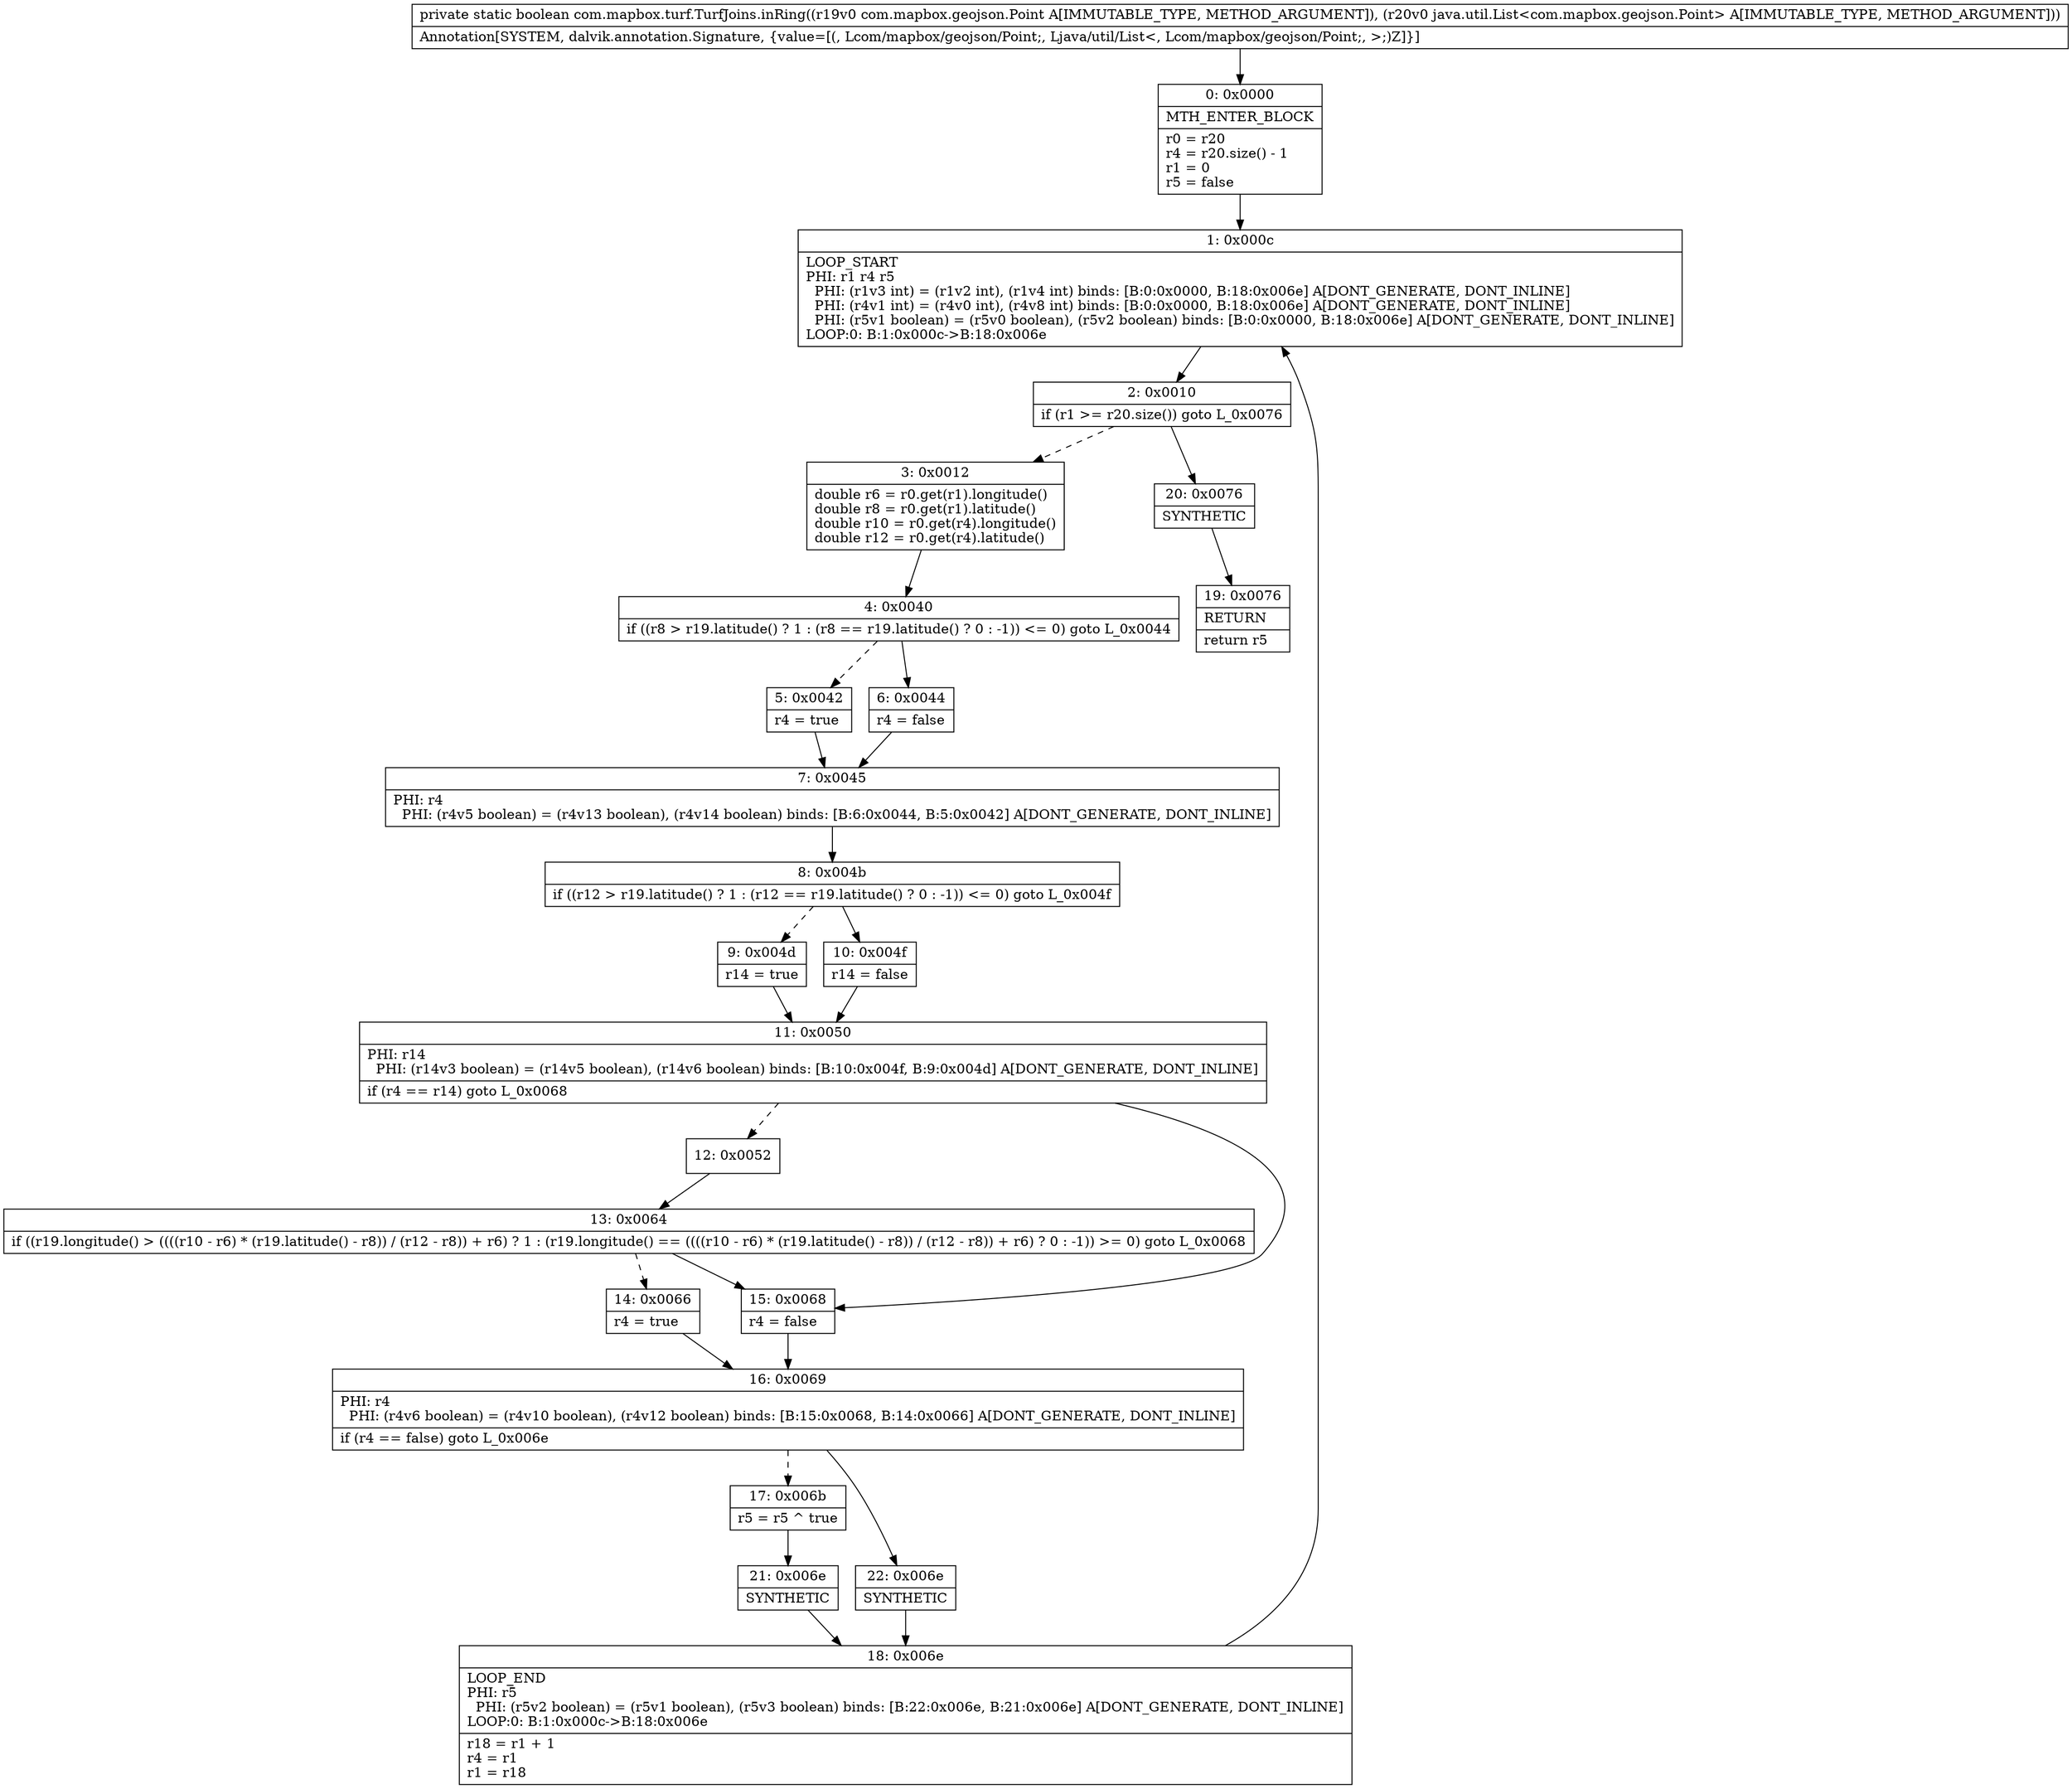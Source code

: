 digraph "CFG forcom.mapbox.turf.TurfJoins.inRing(Lcom\/mapbox\/geojson\/Point;Ljava\/util\/List;)Z" {
Node_0 [shape=record,label="{0\:\ 0x0000|MTH_ENTER_BLOCK\l|r0 = r20\lr4 = r20.size() \- 1\lr1 = 0\lr5 = false\l}"];
Node_1 [shape=record,label="{1\:\ 0x000c|LOOP_START\lPHI: r1 r4 r5 \l  PHI: (r1v3 int) = (r1v2 int), (r1v4 int) binds: [B:0:0x0000, B:18:0x006e] A[DONT_GENERATE, DONT_INLINE]\l  PHI: (r4v1 int) = (r4v0 int), (r4v8 int) binds: [B:0:0x0000, B:18:0x006e] A[DONT_GENERATE, DONT_INLINE]\l  PHI: (r5v1 boolean) = (r5v0 boolean), (r5v2 boolean) binds: [B:0:0x0000, B:18:0x006e] A[DONT_GENERATE, DONT_INLINE]\lLOOP:0: B:1:0x000c\-\>B:18:0x006e\l}"];
Node_2 [shape=record,label="{2\:\ 0x0010|if (r1 \>= r20.size()) goto L_0x0076\l}"];
Node_3 [shape=record,label="{3\:\ 0x0012|double r6 = r0.get(r1).longitude()\ldouble r8 = r0.get(r1).latitude()\ldouble r10 = r0.get(r4).longitude()\ldouble r12 = r0.get(r4).latitude()\l}"];
Node_4 [shape=record,label="{4\:\ 0x0040|if ((r8 \> r19.latitude() ? 1 : (r8 == r19.latitude() ? 0 : \-1)) \<= 0) goto L_0x0044\l}"];
Node_5 [shape=record,label="{5\:\ 0x0042|r4 = true\l}"];
Node_6 [shape=record,label="{6\:\ 0x0044|r4 = false\l}"];
Node_7 [shape=record,label="{7\:\ 0x0045|PHI: r4 \l  PHI: (r4v5 boolean) = (r4v13 boolean), (r4v14 boolean) binds: [B:6:0x0044, B:5:0x0042] A[DONT_GENERATE, DONT_INLINE]\l}"];
Node_8 [shape=record,label="{8\:\ 0x004b|if ((r12 \> r19.latitude() ? 1 : (r12 == r19.latitude() ? 0 : \-1)) \<= 0) goto L_0x004f\l}"];
Node_9 [shape=record,label="{9\:\ 0x004d|r14 = true\l}"];
Node_10 [shape=record,label="{10\:\ 0x004f|r14 = false\l}"];
Node_11 [shape=record,label="{11\:\ 0x0050|PHI: r14 \l  PHI: (r14v3 boolean) = (r14v5 boolean), (r14v6 boolean) binds: [B:10:0x004f, B:9:0x004d] A[DONT_GENERATE, DONT_INLINE]\l|if (r4 == r14) goto L_0x0068\l}"];
Node_12 [shape=record,label="{12\:\ 0x0052}"];
Node_13 [shape=record,label="{13\:\ 0x0064|if ((r19.longitude() \> ((((r10 \- r6) * (r19.latitude() \- r8)) \/ (r12 \- r8)) + r6) ? 1 : (r19.longitude() == ((((r10 \- r6) * (r19.latitude() \- r8)) \/ (r12 \- r8)) + r6) ? 0 : \-1)) \>= 0) goto L_0x0068\l}"];
Node_14 [shape=record,label="{14\:\ 0x0066|r4 = true\l}"];
Node_15 [shape=record,label="{15\:\ 0x0068|r4 = false\l}"];
Node_16 [shape=record,label="{16\:\ 0x0069|PHI: r4 \l  PHI: (r4v6 boolean) = (r4v10 boolean), (r4v12 boolean) binds: [B:15:0x0068, B:14:0x0066] A[DONT_GENERATE, DONT_INLINE]\l|if (r4 == false) goto L_0x006e\l}"];
Node_17 [shape=record,label="{17\:\ 0x006b|r5 = r5 ^ true\l}"];
Node_18 [shape=record,label="{18\:\ 0x006e|LOOP_END\lPHI: r5 \l  PHI: (r5v2 boolean) = (r5v1 boolean), (r5v3 boolean) binds: [B:22:0x006e, B:21:0x006e] A[DONT_GENERATE, DONT_INLINE]\lLOOP:0: B:1:0x000c\-\>B:18:0x006e\l|r18 = r1 + 1\lr4 = r1\lr1 = r18\l}"];
Node_19 [shape=record,label="{19\:\ 0x0076|RETURN\l|return r5\l}"];
Node_20 [shape=record,label="{20\:\ 0x0076|SYNTHETIC\l}"];
Node_21 [shape=record,label="{21\:\ 0x006e|SYNTHETIC\l}"];
Node_22 [shape=record,label="{22\:\ 0x006e|SYNTHETIC\l}"];
MethodNode[shape=record,label="{private static boolean com.mapbox.turf.TurfJoins.inRing((r19v0 com.mapbox.geojson.Point A[IMMUTABLE_TYPE, METHOD_ARGUMENT]), (r20v0 java.util.List\<com.mapbox.geojson.Point\> A[IMMUTABLE_TYPE, METHOD_ARGUMENT]))  | Annotation[SYSTEM, dalvik.annotation.Signature, \{value=[(, Lcom\/mapbox\/geojson\/Point;, Ljava\/util\/List\<, Lcom\/mapbox\/geojson\/Point;, \>;)Z]\}]\l}"];
MethodNode -> Node_0;
Node_0 -> Node_1;
Node_1 -> Node_2;
Node_2 -> Node_3[style=dashed];
Node_2 -> Node_20;
Node_3 -> Node_4;
Node_4 -> Node_5[style=dashed];
Node_4 -> Node_6;
Node_5 -> Node_7;
Node_6 -> Node_7;
Node_7 -> Node_8;
Node_8 -> Node_9[style=dashed];
Node_8 -> Node_10;
Node_9 -> Node_11;
Node_10 -> Node_11;
Node_11 -> Node_12[style=dashed];
Node_11 -> Node_15;
Node_12 -> Node_13;
Node_13 -> Node_14[style=dashed];
Node_13 -> Node_15;
Node_14 -> Node_16;
Node_15 -> Node_16;
Node_16 -> Node_17[style=dashed];
Node_16 -> Node_22;
Node_17 -> Node_21;
Node_18 -> Node_1;
Node_20 -> Node_19;
Node_21 -> Node_18;
Node_22 -> Node_18;
}

